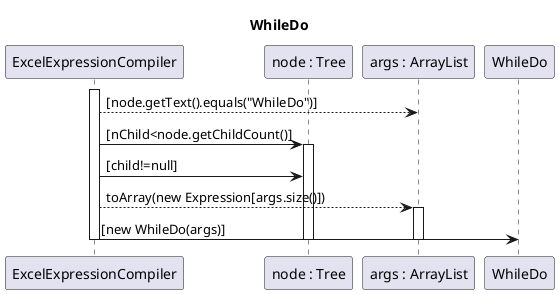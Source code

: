 @startuml doc-files/macros0_03_DesignWhileDo.png
title WhileDo

participant ExcelExpressionCompiler as EEC
participant "node : Tree" as NT
participant "args : ArrayList" as AAL

participant "WhileDo" as WD

activate EEC
EEC--> AAL: [node.getText().equals("WhileDo")]

EEC-> NT: [nChild<node.getChildCount()]
activate NT

EEC-> NT: [child!=null]

EEC--> AAL: toArray(new Expression[args.size()])
activate AAL

EEC-> WD: [new WhileDo(args)]
deactivate WD
deactivate AAL
deactivate NT
deactivate EEC
@enduml